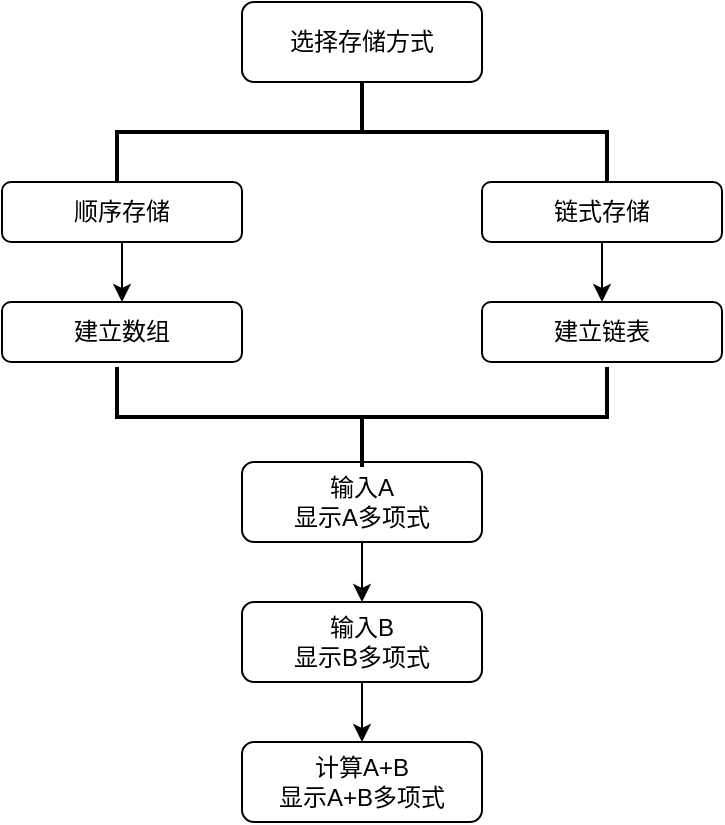 <mxfile version="14.0.1" type="github">
  <diagram id="C5RBs43oDa-KdzZeNtuy" name="Page-1">
    <mxGraphModel dx="1037" dy="580" grid="1" gridSize="10" guides="1" tooltips="1" connect="1" arrows="1" fold="1" page="1" pageScale="1" pageWidth="827" pageHeight="1169" math="0" shadow="0">
      <root>
        <mxCell id="WIyWlLk6GJQsqaUBKTNV-0" />
        <mxCell id="WIyWlLk6GJQsqaUBKTNV-1" parent="WIyWlLk6GJQsqaUBKTNV-0" />
        <mxCell id="1edGu6cTSfLPyDaD3A0e-1" value="选择存储方式" style="rounded=1;whiteSpace=wrap;html=1;sketch=0;" vertex="1" parent="WIyWlLk6GJQsqaUBKTNV-1">
          <mxGeometry x="310" y="70" width="120" height="40" as="geometry" />
        </mxCell>
        <mxCell id="1edGu6cTSfLPyDaD3A0e-7" value="" style="strokeWidth=2;html=1;shape=mxgraph.flowchart.annotation_2;align=left;labelPosition=right;pointerEvents=1;rounded=0;sketch=0;rotation=90;" vertex="1" parent="WIyWlLk6GJQsqaUBKTNV-1">
          <mxGeometry x="345" y="12.5" width="50" height="245" as="geometry" />
        </mxCell>
        <mxCell id="1edGu6cTSfLPyDaD3A0e-9" value="顺序存储" style="rounded=1;whiteSpace=wrap;html=1;sketch=0;" vertex="1" parent="WIyWlLk6GJQsqaUBKTNV-1">
          <mxGeometry x="190" y="160" width="120" height="30" as="geometry" />
        </mxCell>
        <mxCell id="1edGu6cTSfLPyDaD3A0e-10" value="链式存储" style="rounded=1;whiteSpace=wrap;html=1;sketch=0;" vertex="1" parent="WIyWlLk6GJQsqaUBKTNV-1">
          <mxGeometry x="430" y="160" width="120" height="30" as="geometry" />
        </mxCell>
        <mxCell id="1edGu6cTSfLPyDaD3A0e-14" value="输入A &lt;br&gt;显示A多项式" style="rounded=1;whiteSpace=wrap;html=1;sketch=0;" vertex="1" parent="WIyWlLk6GJQsqaUBKTNV-1">
          <mxGeometry x="310" y="300" width="120" height="40" as="geometry" />
        </mxCell>
        <mxCell id="1edGu6cTSfLPyDaD3A0e-15" value="" style="endArrow=classic;html=1;exitX=0.5;exitY=1;exitDx=0;exitDy=0;" edge="1" parent="WIyWlLk6GJQsqaUBKTNV-1" source="1edGu6cTSfLPyDaD3A0e-14" target="1edGu6cTSfLPyDaD3A0e-16">
          <mxGeometry width="50" height="50" relative="1" as="geometry">
            <mxPoint x="380" y="300" as="sourcePoint" />
            <mxPoint x="250" y="320" as="targetPoint" />
          </mxGeometry>
        </mxCell>
        <mxCell id="1edGu6cTSfLPyDaD3A0e-16" value="输入B&lt;br&gt;显示B多项式" style="rounded=1;whiteSpace=wrap;html=1;" vertex="1" parent="WIyWlLk6GJQsqaUBKTNV-1">
          <mxGeometry x="310" y="370" width="120" height="40" as="geometry" />
        </mxCell>
        <mxCell id="1edGu6cTSfLPyDaD3A0e-17" value="" style="endArrow=classic;html=1;exitX=0.5;exitY=1;exitDx=0;exitDy=0;" edge="1" parent="WIyWlLk6GJQsqaUBKTNV-1" source="1edGu6cTSfLPyDaD3A0e-16" target="1edGu6cTSfLPyDaD3A0e-18">
          <mxGeometry width="50" height="50" relative="1" as="geometry">
            <mxPoint x="380" y="300" as="sourcePoint" />
            <mxPoint x="250" y="400" as="targetPoint" />
          </mxGeometry>
        </mxCell>
        <mxCell id="1edGu6cTSfLPyDaD3A0e-18" value="计算A+B&lt;br&gt;显示A+B多项式" style="rounded=1;whiteSpace=wrap;html=1;" vertex="1" parent="WIyWlLk6GJQsqaUBKTNV-1">
          <mxGeometry x="310" y="440" width="120" height="40" as="geometry" />
        </mxCell>
        <mxCell id="1edGu6cTSfLPyDaD3A0e-21" value="" style="endArrow=classic;html=1;exitX=0.5;exitY=1;exitDx=0;exitDy=0;" edge="1" parent="WIyWlLk6GJQsqaUBKTNV-1" source="1edGu6cTSfLPyDaD3A0e-9" target="1edGu6cTSfLPyDaD3A0e-22">
          <mxGeometry width="50" height="50" relative="1" as="geometry">
            <mxPoint x="380" y="290" as="sourcePoint" />
            <mxPoint x="250" y="230" as="targetPoint" />
          </mxGeometry>
        </mxCell>
        <mxCell id="1edGu6cTSfLPyDaD3A0e-22" value="建立数组" style="rounded=1;whiteSpace=wrap;html=1;" vertex="1" parent="WIyWlLk6GJQsqaUBKTNV-1">
          <mxGeometry x="190" y="220" width="120" height="30" as="geometry" />
        </mxCell>
        <mxCell id="1edGu6cTSfLPyDaD3A0e-23" value="" style="endArrow=classic;html=1;exitX=0.5;exitY=1;exitDx=0;exitDy=0;" edge="1" parent="WIyWlLk6GJQsqaUBKTNV-1" source="1edGu6cTSfLPyDaD3A0e-10" target="1edGu6cTSfLPyDaD3A0e-24">
          <mxGeometry width="50" height="50" relative="1" as="geometry">
            <mxPoint x="380" y="290" as="sourcePoint" />
            <mxPoint x="490" y="240" as="targetPoint" />
          </mxGeometry>
        </mxCell>
        <mxCell id="1edGu6cTSfLPyDaD3A0e-24" value="建立链表" style="rounded=1;whiteSpace=wrap;html=1;" vertex="1" parent="WIyWlLk6GJQsqaUBKTNV-1">
          <mxGeometry x="430" y="220" width="120" height="30" as="geometry" />
        </mxCell>
        <mxCell id="1edGu6cTSfLPyDaD3A0e-26" value="" style="strokeWidth=2;html=1;shape=mxgraph.flowchart.annotation_2;align=left;labelPosition=right;pointerEvents=1;rounded=0;sketch=0;rotation=-90;" vertex="1" parent="WIyWlLk6GJQsqaUBKTNV-1">
          <mxGeometry x="345" y="155" width="50" height="245" as="geometry" />
        </mxCell>
      </root>
    </mxGraphModel>
  </diagram>
</mxfile>
